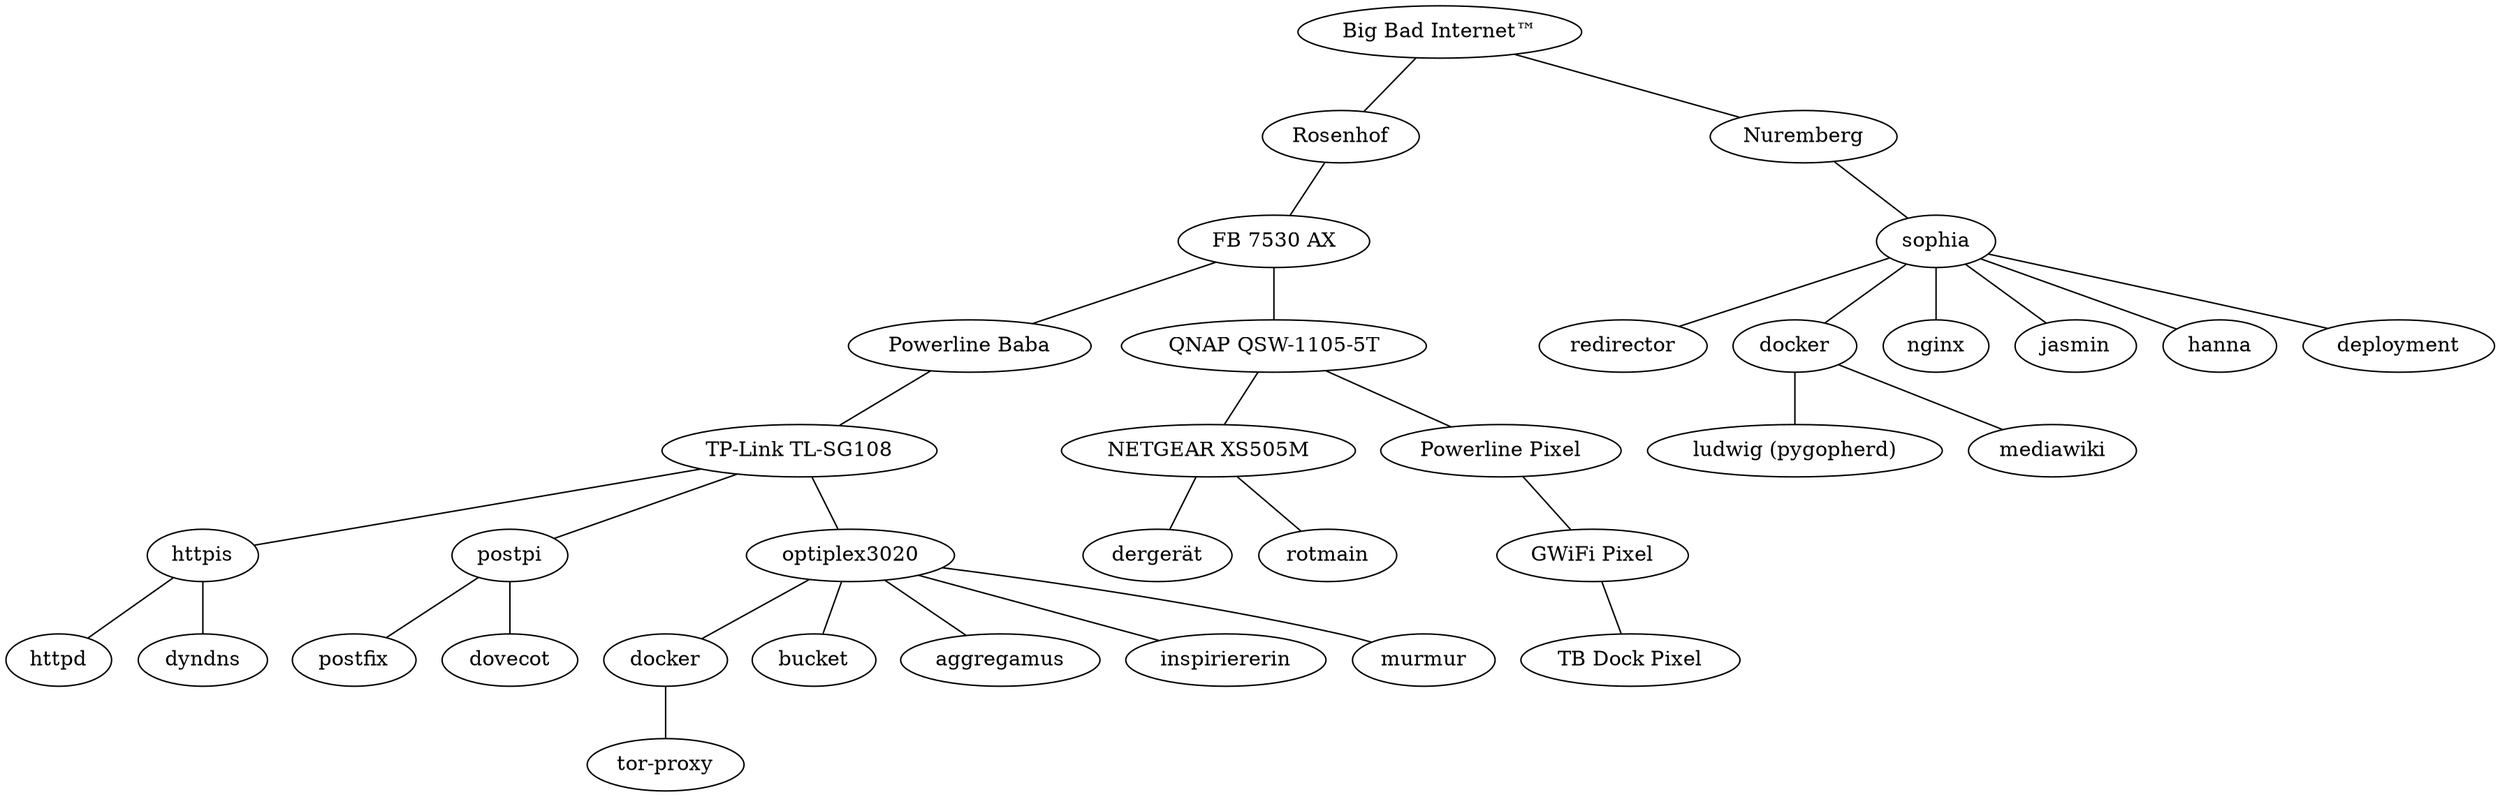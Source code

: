 graph {
  "Big Bad Internet™" -- Rosenhof

  Rosenhof -- "FB 7530 AX"
  "FB 7530 AX" -- "Powerline Baba"
  "FB 7530 AX" -- "QNAP QSW-1105-5T"
  "QNAP QSW-1105-5T" -- "NETGEAR XS505M"
  "NETGEAR XS505M" -- dergerät
  "QNAP QSW-1105-5T" -- "Powerline Pixel"
  "Powerline Pixel" -- "GWiFi Pixel"
  "GWiFi Pixel" -- "TB Dock Pixel"
  "Powerline Baba" -- "TP-Link TL-SG108"

  "NETGEAR XS505M" -- rotmain

  "TP-Link TL-SG108" -- httpis
  httpis -- httpd
  httpis -- dyndns

  "TP-Link TL-SG108" -- postpi
  postpi -- postfix
  postpi -- dovecot

  "TP-Link TL-SG108" -- optiplex3020
  dockerop [label=docker]
  optiplex3020 -- dockerop
  dockerop -- "tor-proxy"
  optiplex3020 -- bucket
  optiplex3020 -- aggregamus
  optiplex3020 -- inspiriererin
  optiplex3020 -- murmur

  "Big Bad Internet™" -- Nuremberg
  Nuremberg -- sophia
  redirectorkek [label=redirector]
  dockersophia [label=docker]
  sophia -- nginx
  sophia -- dockersophia
  dockersophia -- "ludwig (pygopherd)"
  dockersophia -- mediawiki
  sophia -- redirectorkek
  sophia -- jasmin
  sophia -- hanna
  sophia -- deployment
}
